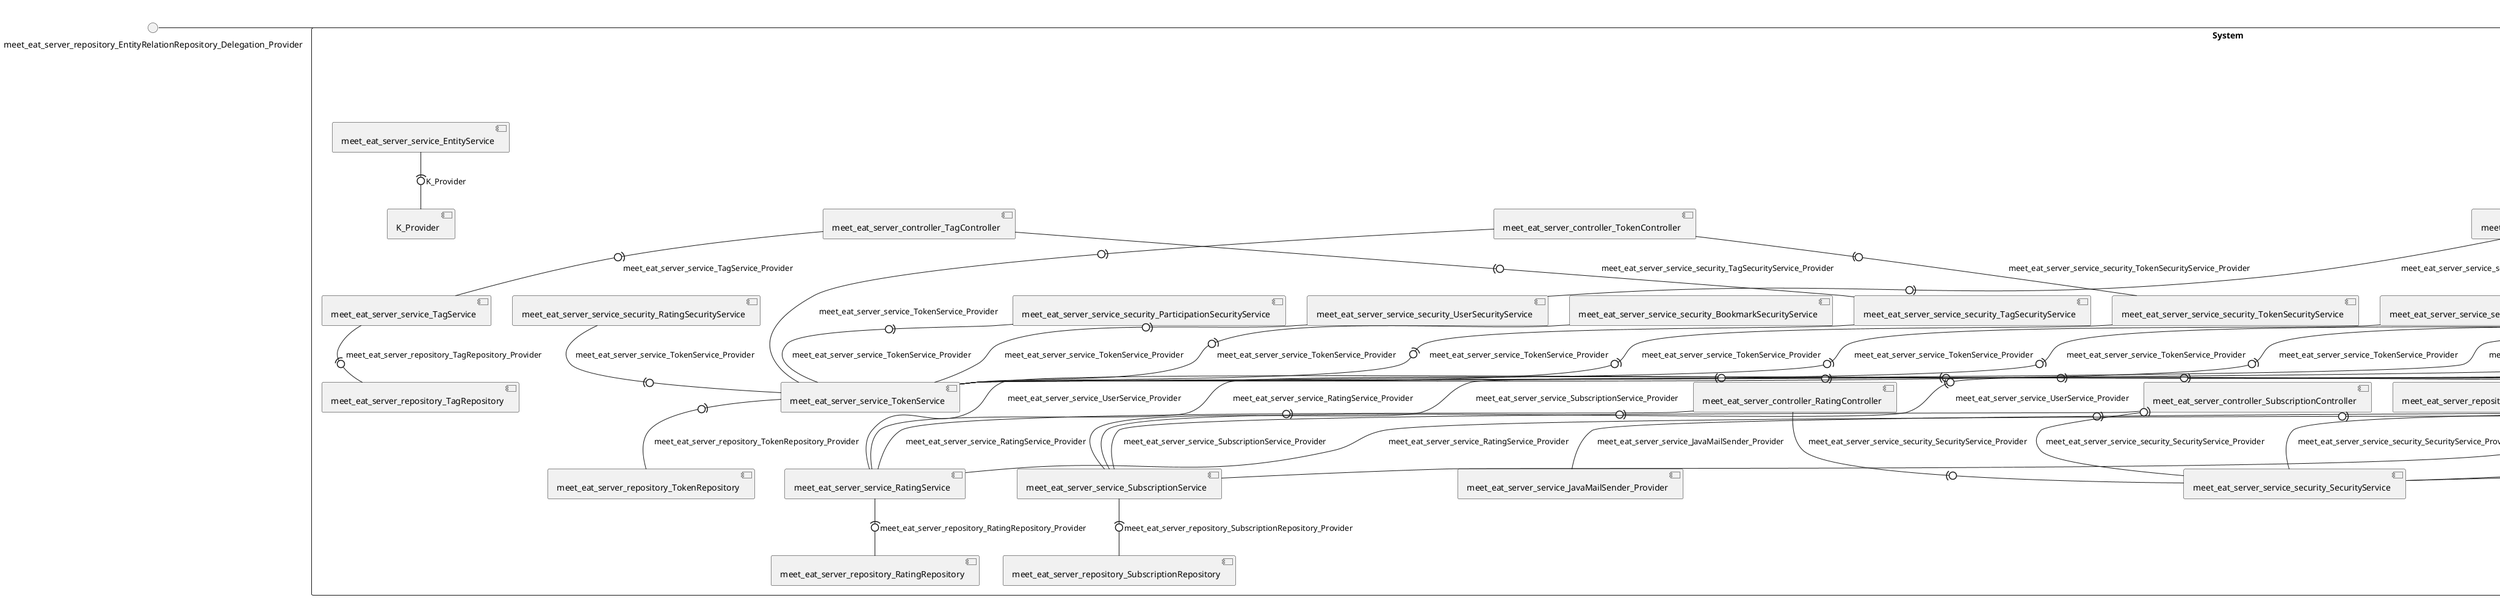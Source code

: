 @startuml
skinparam fixCircleLabelOverlapping true
skinparam componentStyle uml2
() meet_eat_server_repository_EntityRelationRepository_Delegation_Provider
rectangle System {
[K_Provider] [[meet-eat-meet-eat-server.repository#_LM0HnMT1Ee6glOfhUfYxVg]]
[meet_eat_server_controller_BookmarkController] [[meet-eat-meet-eat-server.repository#_LM0HnMT1Ee6glOfhUfYxVg]]
[meet_eat_server_controller_EntityController] [[meet-eat-meet-eat-server.repository#_LM0HnMT1Ee6glOfhUfYxVg]]
[meet_eat_server_controller_OfferController] [[meet-eat-meet-eat-server.repository#_LM0HnMT1Ee6glOfhUfYxVg]]
[meet_eat_server_controller_ParticipationController] [[meet-eat-meet-eat-server.repository#_LM0HnMT1Ee6glOfhUfYxVg]]
[meet_eat_server_controller_RatingController] [[meet-eat-meet-eat-server.repository#_LM0HnMT1Ee6glOfhUfYxVg]]
[meet_eat_server_controller_ReportController] [[meet-eat-meet-eat-server.repository#_LM0HnMT1Ee6glOfhUfYxVg]]
[meet_eat_server_controller_SubscriptionController] [[meet-eat-meet-eat-server.repository#_LM0HnMT1Ee6glOfhUfYxVg]]
[meet_eat_server_controller_TagController] [[meet-eat-meet-eat-server.repository#_LM0HnMT1Ee6glOfhUfYxVg]]
[meet_eat_server_controller_TokenController] [[meet-eat-meet-eat-server.repository#_LM0HnMT1Ee6glOfhUfYxVg]]
[meet_eat_server_controller_UserController] [[meet-eat-meet-eat-server.repository#_LM0HnMT1Ee6glOfhUfYxVg]]
[meet_eat_server_repository_BookmarkRepository] [[meet-eat-meet-eat-server.repository#_LM0HnMT1Ee6glOfhUfYxVg]]
[meet_eat_server_repository_OfferRepository] [[meet-eat-meet-eat-server.repository#_LM0HnMT1Ee6glOfhUfYxVg]]
[meet_eat_server_repository_ParticipationRepository] [[meet-eat-meet-eat-server.repository#_LM0HnMT1Ee6glOfhUfYxVg]]
[meet_eat_server_repository_RatingRepository] [[meet-eat-meet-eat-server.repository#_LM0HnMT1Ee6glOfhUfYxVg]]
[meet_eat_server_repository_ReportRepository] [[meet-eat-meet-eat-server.repository#_LM0HnMT1Ee6glOfhUfYxVg]]
[meet_eat_server_repository_SubscriptionRepository] [[meet-eat-meet-eat-server.repository#_LM0HnMT1Ee6glOfhUfYxVg]]
[meet_eat_server_repository_TagRepository] [[meet-eat-meet-eat-server.repository#_LM0HnMT1Ee6glOfhUfYxVg]]
[meet_eat_server_repository_TokenRepository] [[meet-eat-meet-eat-server.repository#_LM0HnMT1Ee6glOfhUfYxVg]]
[meet_eat_server_repository_UserRepository] [[meet-eat-meet-eat-server.repository#_LM0HnMT1Ee6glOfhUfYxVg]]
[meet_eat_server_service_BookmarkService] [[meet-eat-meet-eat-server.repository#_LM0HnMT1Ee6glOfhUfYxVg]]
[meet_eat_server_service_EmailService] [[meet-eat-meet-eat-server.repository#_LM0HnMT1Ee6glOfhUfYxVg]]
[meet_eat_server_service_EntityService] [[meet-eat-meet-eat-server.repository#_LM0HnMT1Ee6glOfhUfYxVg]]
[meet_eat_server_service_JavaMailSender_Provider] [[meet-eat-meet-eat-server.repository#_LM0HnMT1Ee6glOfhUfYxVg]]
[meet_eat_server_service_OfferService] [[meet-eat-meet-eat-server.repository#_LM0HnMT1Ee6glOfhUfYxVg]]
[meet_eat_server_service_ParticipationService] [[meet-eat-meet-eat-server.repository#_LM0HnMT1Ee6glOfhUfYxVg]]
[meet_eat_server_service_RatingService] [[meet-eat-meet-eat-server.repository#_LM0HnMT1Ee6glOfhUfYxVg]]
[meet_eat_server_service_ReportService] [[meet-eat-meet-eat-server.repository#_LM0HnMT1Ee6glOfhUfYxVg]]
[meet_eat_server_service_SubscriptionService] [[meet-eat-meet-eat-server.repository#_LM0HnMT1Ee6glOfhUfYxVg]]
[meet_eat_server_service_TagService] [[meet-eat-meet-eat-server.repository#_LM0HnMT1Ee6glOfhUfYxVg]]
[meet_eat_server_service_TokenService] [[meet-eat-meet-eat-server.repository#_LM0HnMT1Ee6glOfhUfYxVg]]
[meet_eat_server_service_UserService] [[meet-eat-meet-eat-server.repository#_LM0HnMT1Ee6glOfhUfYxVg]]
[meet_eat_server_service_security_BookmarkSecurityService] [[meet-eat-meet-eat-server.repository#_LM0HnMT1Ee6glOfhUfYxVg]]
[meet_eat_server_service_security_OfferSecurityService] [[meet-eat-meet-eat-server.repository#_LM0HnMT1Ee6glOfhUfYxVg]]
[meet_eat_server_service_security_ParticipationSecurityService] [[meet-eat-meet-eat-server.repository#_LM0HnMT1Ee6glOfhUfYxVg]]
[meet_eat_server_service_security_RatingSecurityService] [[meet-eat-meet-eat-server.repository#_LM0HnMT1Ee6glOfhUfYxVg]]
[meet_eat_server_service_security_ReportSecurityService] [[meet-eat-meet-eat-server.repository#_LM0HnMT1Ee6glOfhUfYxVg]]
[meet_eat_server_service_security_SecurityService] [[meet-eat-meet-eat-server.repository#_LM0HnMT1Ee6glOfhUfYxVg]]
[meet_eat_server_service_security_SubscriptionSecurityService] [[meet-eat-meet-eat-server.repository#_LM0HnMT1Ee6glOfhUfYxVg]]
[meet_eat_server_service_security_TagSecurityService] [[meet-eat-meet-eat-server.repository#_LM0HnMT1Ee6glOfhUfYxVg]]
[meet_eat_server_service_security_TokenSecurityService] [[meet-eat-meet-eat-server.repository#_LM0HnMT1Ee6glOfhUfYxVg]]
[meet_eat_server_service_security_UserSecurityService] [[meet-eat-meet-eat-server.repository#_LM0HnMT1Ee6glOfhUfYxVg]]
[meet_eat_server_service_EntityService] -(0- [K_Provider] : K_Provider
[meet_eat_server_service_BookmarkService] -(0- [meet_eat_server_repository_BookmarkRepository] : meet_eat_server_repository_BookmarkRepository_Provider
port meet_eat_server_repository_EntityRelationRepository_Provider
meet_eat_server_repository_EntityRelationRepository_Delegation_Provider - meet_eat_server_repository_EntityRelationRepository_Provider
meet_eat_server_repository_EntityRelationRepository_Provider - [meet_eat_server_repository_BookmarkRepository]
[meet_eat_server_service_OfferService] -(0- [meet_eat_server_repository_OfferRepository] : meet_eat_server_repository_OfferRepository_Provider
[meet_eat_server_service_ParticipationService] -(0- [meet_eat_server_repository_ParticipationRepository] : meet_eat_server_repository_ParticipationRepository_Provider
[meet_eat_server_service_RatingService] -(0- [meet_eat_server_repository_RatingRepository] : meet_eat_server_repository_RatingRepository_Provider
[meet_eat_server_service_ReportService] -(0- [meet_eat_server_repository_ReportRepository] : meet_eat_server_repository_ReportRepository_Provider
[meet_eat_server_service_SubscriptionService] -(0- [meet_eat_server_repository_SubscriptionRepository] : meet_eat_server_repository_SubscriptionRepository_Provider
[meet_eat_server_service_TagService] -(0- [meet_eat_server_repository_TagRepository] : meet_eat_server_repository_TagRepository_Provider
[meet_eat_server_service_TokenService] -(0- [meet_eat_server_repository_TokenRepository] : meet_eat_server_repository_TokenRepository_Provider
[meet_eat_server_service_UserService] -(0- [meet_eat_server_repository_UserRepository] : meet_eat_server_repository_UserRepository_Provider
[meet_eat_server_service_UserService] -(0- [meet_eat_server_service_BookmarkService] : meet_eat_server_service_BookmarkService_Provider
[meet_eat_server_controller_BookmarkController] -(0- [meet_eat_server_service_BookmarkService] : meet_eat_server_service_BookmarkService_Provider
[meet_eat_server_service_OfferService] -(0- [meet_eat_server_service_BookmarkService] : meet_eat_server_service_BookmarkService_Provider
[meet_eat_server_service_UserService] -(0- [meet_eat_server_service_EmailService] : meet_eat_server_service_EmailService_Provider
[meet_eat_server_service_EmailService] -(0- [meet_eat_server_service_JavaMailSender_Provider] : meet_eat_server_service_JavaMailSender_Provider
[meet_eat_server_service_ParticipationService] -(0- [meet_eat_server_service_OfferService] : meet_eat_server_service_OfferService_Provider
[meet_eat_server_service_UserService] -(0- [meet_eat_server_service_OfferService] : meet_eat_server_service_OfferService_Provider
[meet_eat_server_controller_OfferController] -(0- [meet_eat_server_service_OfferService] : meet_eat_server_service_OfferService_Provider
[meet_eat_server_service_OfferService] -(0- [meet_eat_server_service_ParticipationService] : meet_eat_server_service_ParticipationService_Provider
[meet_eat_server_controller_ParticipationController] -(0- [meet_eat_server_service_ParticipationService] : meet_eat_server_service_ParticipationService_Provider
[meet_eat_server_service_UserService] -(0- [meet_eat_server_service_ParticipationService] : meet_eat_server_service_ParticipationService_Provider
[meet_eat_server_controller_RatingController] -(0- [meet_eat_server_service_RatingService] : meet_eat_server_service_RatingService_Provider
[meet_eat_server_service_OfferService] -(0- [meet_eat_server_service_RatingService] : meet_eat_server_service_RatingService_Provider
[meet_eat_server_service_UserService] -(0- [meet_eat_server_service_RatingService] : meet_eat_server_service_RatingService_Provider
[meet_eat_server_service_UserService] -(0- [meet_eat_server_service_ReportService] : meet_eat_server_service_ReportService_Provider
[meet_eat_server_controller_ReportController] -(0- [meet_eat_server_service_ReportService] : meet_eat_server_service_ReportService_Provider
[meet_eat_server_service_OfferService] -(0- [meet_eat_server_service_ReportService] : meet_eat_server_service_ReportService_Provider
[meet_eat_server_service_OfferService] -(0- [meet_eat_server_service_SubscriptionService] : meet_eat_server_service_SubscriptionService_Provider
[meet_eat_server_controller_SubscriptionController] -(0- [meet_eat_server_service_SubscriptionService] : meet_eat_server_service_SubscriptionService_Provider
[meet_eat_server_service_UserService] -(0- [meet_eat_server_service_SubscriptionService] : meet_eat_server_service_SubscriptionService_Provider
[meet_eat_server_controller_TagController] -(0- [meet_eat_server_service_TagService] : meet_eat_server_service_TagService_Provider
[meet_eat_server_service_security_OfferSecurityService] -(0- [meet_eat_server_service_TokenService] : meet_eat_server_service_TokenService_Provider
[meet_eat_server_service_security_UserSecurityService] -(0- [meet_eat_server_service_TokenService] : meet_eat_server_service_TokenService_Provider
[meet_eat_server_service_UserService] -(0- [meet_eat_server_service_TokenService] : meet_eat_server_service_TokenService_Provider
[meet_eat_server_service_security_TokenSecurityService] -(0- [meet_eat_server_service_TokenService] : meet_eat_server_service_TokenService_Provider
[meet_eat_server_service_security_ReportSecurityService] -(0- [meet_eat_server_service_TokenService] : meet_eat_server_service_TokenService_Provider
[meet_eat_server_service_security_TagSecurityService] -(0- [meet_eat_server_service_TokenService] : meet_eat_server_service_TokenService_Provider
[meet_eat_server_service_security_BookmarkSecurityService] -(0- [meet_eat_server_service_TokenService] : meet_eat_server_service_TokenService_Provider
[meet_eat_server_controller_TokenController] -(0- [meet_eat_server_service_TokenService] : meet_eat_server_service_TokenService_Provider
[meet_eat_server_service_security_RatingSecurityService] -(0- [meet_eat_server_service_TokenService] : meet_eat_server_service_TokenService_Provider
[meet_eat_server_service_security_ParticipationSecurityService] -(0- [meet_eat_server_service_TokenService] : meet_eat_server_service_TokenService_Provider
[meet_eat_server_service_security_SubscriptionSecurityService] -(0- [meet_eat_server_service_TokenService] : meet_eat_server_service_TokenService_Provider
[meet_eat_server_service_TokenService] -(0- [meet_eat_server_service_UserService] : meet_eat_server_service_UserService_Provider
[meet_eat_server_service_RatingService] -(0- [meet_eat_server_service_UserService] : meet_eat_server_service_UserService_Provider
[meet_eat_server_service_BookmarkService] -(0- [meet_eat_server_service_UserService] : meet_eat_server_service_UserService_Provider
[meet_eat_server_service_SubscriptionService] -(0- [meet_eat_server_service_UserService] : meet_eat_server_service_UserService_Provider
[meet_eat_server_service_OfferService] -(0- [meet_eat_server_service_UserService] : meet_eat_server_service_UserService_Provider
[meet_eat_server_controller_UserController] -(0- [meet_eat_server_service_UserService] : meet_eat_server_service_UserService_Provider
[meet_eat_server_controller_OfferController] -(0- [meet_eat_server_service_security_OfferSecurityService] : meet_eat_server_service_security_OfferSecurityService_Provider
[meet_eat_server_controller_ReportController] -(0- [meet_eat_server_service_security_SecurityService] : meet_eat_server_service_security_SecurityService_Provider
[meet_eat_server_controller_SubscriptionController] -(0- [meet_eat_server_service_security_SecurityService] : meet_eat_server_service_security_SecurityService_Provider
[meet_eat_server_controller_BookmarkController] -(0- [meet_eat_server_service_security_SecurityService] : meet_eat_server_service_security_SecurityService_Provider
[meet_eat_server_controller_ParticipationController] -(0- [meet_eat_server_service_security_SecurityService] : meet_eat_server_service_security_SecurityService_Provider
[meet_eat_server_controller_RatingController] -(0- [meet_eat_server_service_security_SecurityService] : meet_eat_server_service_security_SecurityService_Provider
[meet_eat_server_controller_TagController] -(0- [meet_eat_server_service_security_TagSecurityService] : meet_eat_server_service_security_TagSecurityService_Provider
[meet_eat_server_controller_TokenController] -(0- [meet_eat_server_service_security_TokenSecurityService] : meet_eat_server_service_security_TokenSecurityService_Provider
[meet_eat_server_controller_UserController] -(0- [meet_eat_server_service_security_UserSecurityService] : meet_eat_server_service_security_UserSecurityService_Provider
}

@enduml
